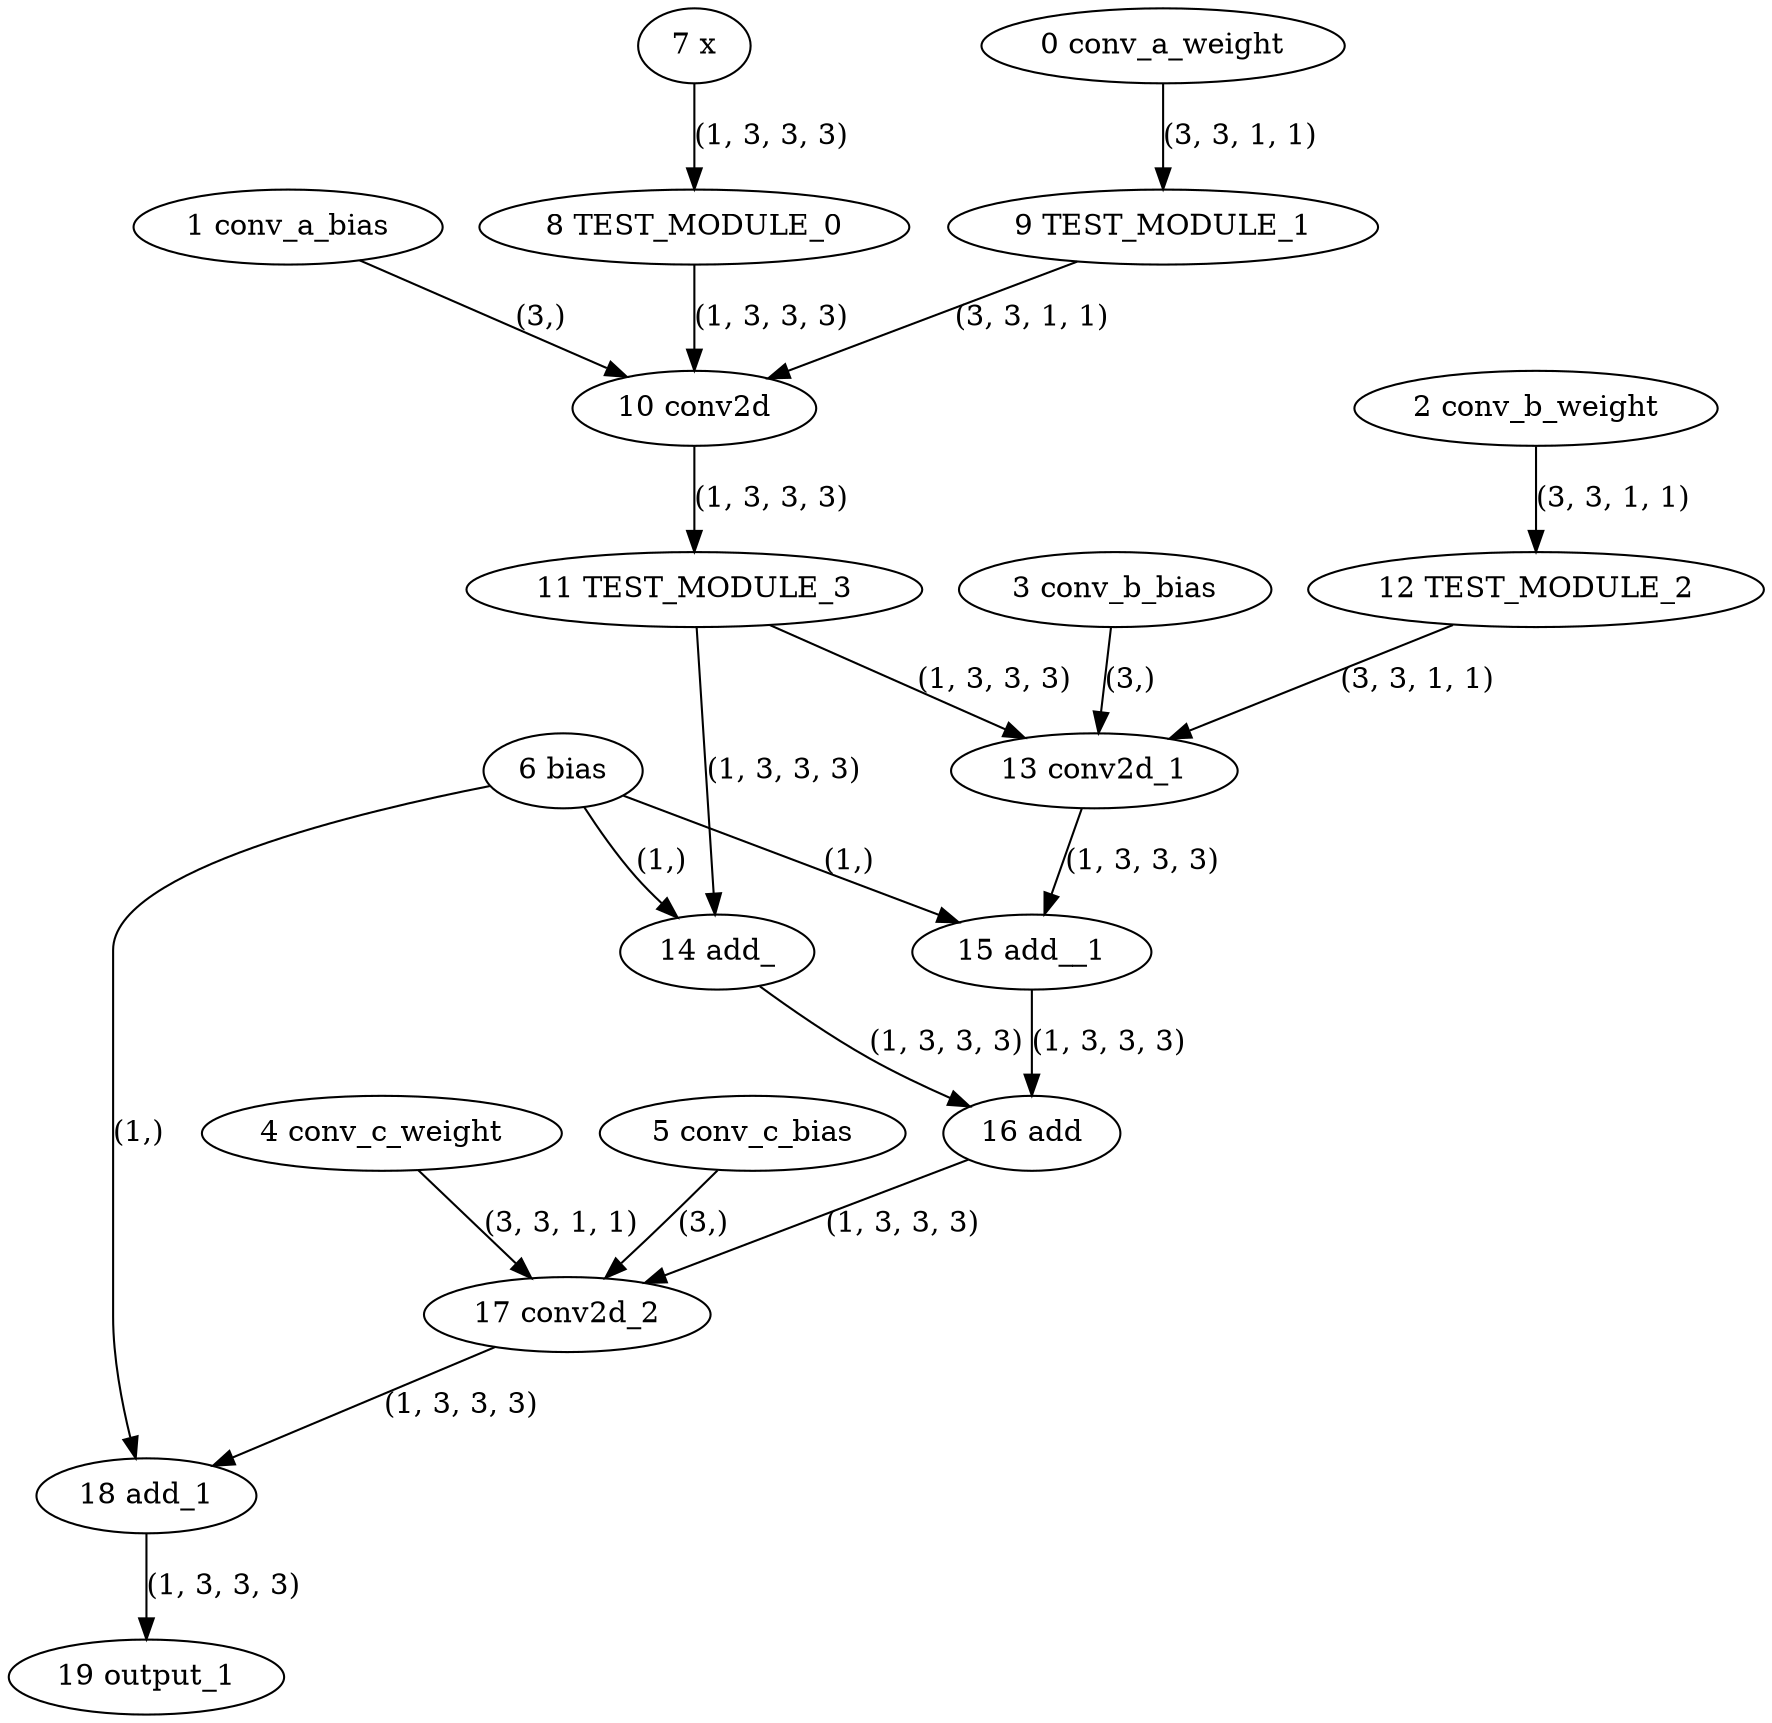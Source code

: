 strict digraph  {
"0 conv_a_weight" [id=0, type=get_attr];
"1 conv_a_bias" [id=1, type=get_attr];
"2 conv_b_weight" [id=2, type=get_attr];
"3 conv_b_bias" [id=3, type=get_attr];
"4 conv_c_weight" [id=4, type=get_attr];
"5 conv_c_bias" [id=5, type=get_attr];
"6 bias" [id=6, type=get_attr];
"7 x" [id=7, type=input];
"8 TEST_MODULE_0" [id=8, type=call_module];
"9 TEST_MODULE_1" [id=9, type=call_module];
"10 conv2d" [id=10, type=conv2d];
"11 TEST_MODULE_3" [id=11, type=call_module];
"12 TEST_MODULE_2" [id=12, type=call_module];
"13 conv2d_1" [id=13, type=conv2d];
"14 add_" [id=14, type=add_];
"15 add__1" [id=15, type=add_];
"16 add" [id=16, type=add];
"17 conv2d_2" [id=17, type=conv2d];
"18 add_1" [id=18, type=add];
"19 output_1" [id=19, type=output];
"0 conv_a_weight" -> "9 TEST_MODULE_1"  [label="(3, 3, 1, 1)", style=solid];
"1 conv_a_bias" -> "10 conv2d"  [label="(3,)", style=solid];
"2 conv_b_weight" -> "12 TEST_MODULE_2"  [label="(3, 3, 1, 1)", style=solid];
"3 conv_b_bias" -> "13 conv2d_1"  [label="(3,)", style=solid];
"4 conv_c_weight" -> "17 conv2d_2"  [label="(3, 3, 1, 1)", style=solid];
"5 conv_c_bias" -> "17 conv2d_2"  [label="(3,)", style=solid];
"6 bias" -> "14 add_"  [label="(1,)", style=solid];
"6 bias" -> "15 add__1"  [label="(1,)", style=solid];
"6 bias" -> "18 add_1"  [label="(1,)", style=solid];
"7 x" -> "8 TEST_MODULE_0"  [label="(1, 3, 3, 3)", style=solid];
"8 TEST_MODULE_0" -> "10 conv2d"  [label="(1, 3, 3, 3)", style=solid];
"9 TEST_MODULE_1" -> "10 conv2d"  [label="(3, 3, 1, 1)", style=solid];
"10 conv2d" -> "11 TEST_MODULE_3"  [label="(1, 3, 3, 3)", style=solid];
"11 TEST_MODULE_3" -> "13 conv2d_1"  [label="(1, 3, 3, 3)", style=solid];
"11 TEST_MODULE_3" -> "14 add_"  [label="(1, 3, 3, 3)", style=solid];
"12 TEST_MODULE_2" -> "13 conv2d_1"  [label="(3, 3, 1, 1)", style=solid];
"13 conv2d_1" -> "15 add__1"  [label="(1, 3, 3, 3)", style=solid];
"14 add_" -> "16 add"  [label="(1, 3, 3, 3)", style=solid];
"15 add__1" -> "16 add"  [label="(1, 3, 3, 3)", style=solid];
"16 add" -> "17 conv2d_2"  [label="(1, 3, 3, 3)", style=solid];
"17 conv2d_2" -> "18 add_1"  [label="(1, 3, 3, 3)", style=solid];
"18 add_1" -> "19 output_1"  [label="(1, 3, 3, 3)", style=solid];
}
